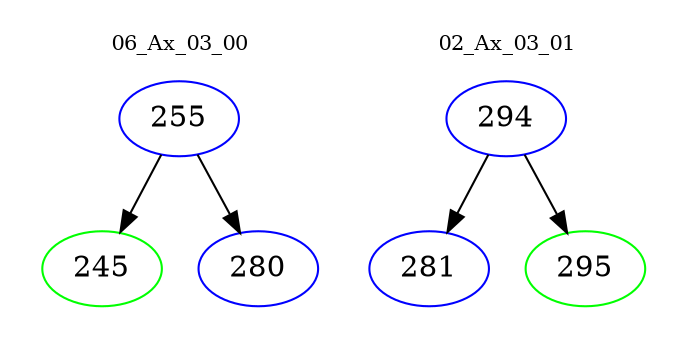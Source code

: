 digraph{
subgraph cluster_0 {
color = white
label = "06_Ax_03_00";
fontsize=10;
T0_255 [label="255", color="blue"]
T0_255 -> T0_245 [color="black"]
T0_245 [label="245", color="green"]
T0_255 -> T0_280 [color="black"]
T0_280 [label="280", color="blue"]
}
subgraph cluster_1 {
color = white
label = "02_Ax_03_01";
fontsize=10;
T1_294 [label="294", color="blue"]
T1_294 -> T1_281 [color="black"]
T1_281 [label="281", color="blue"]
T1_294 -> T1_295 [color="black"]
T1_295 [label="295", color="green"]
}
}
